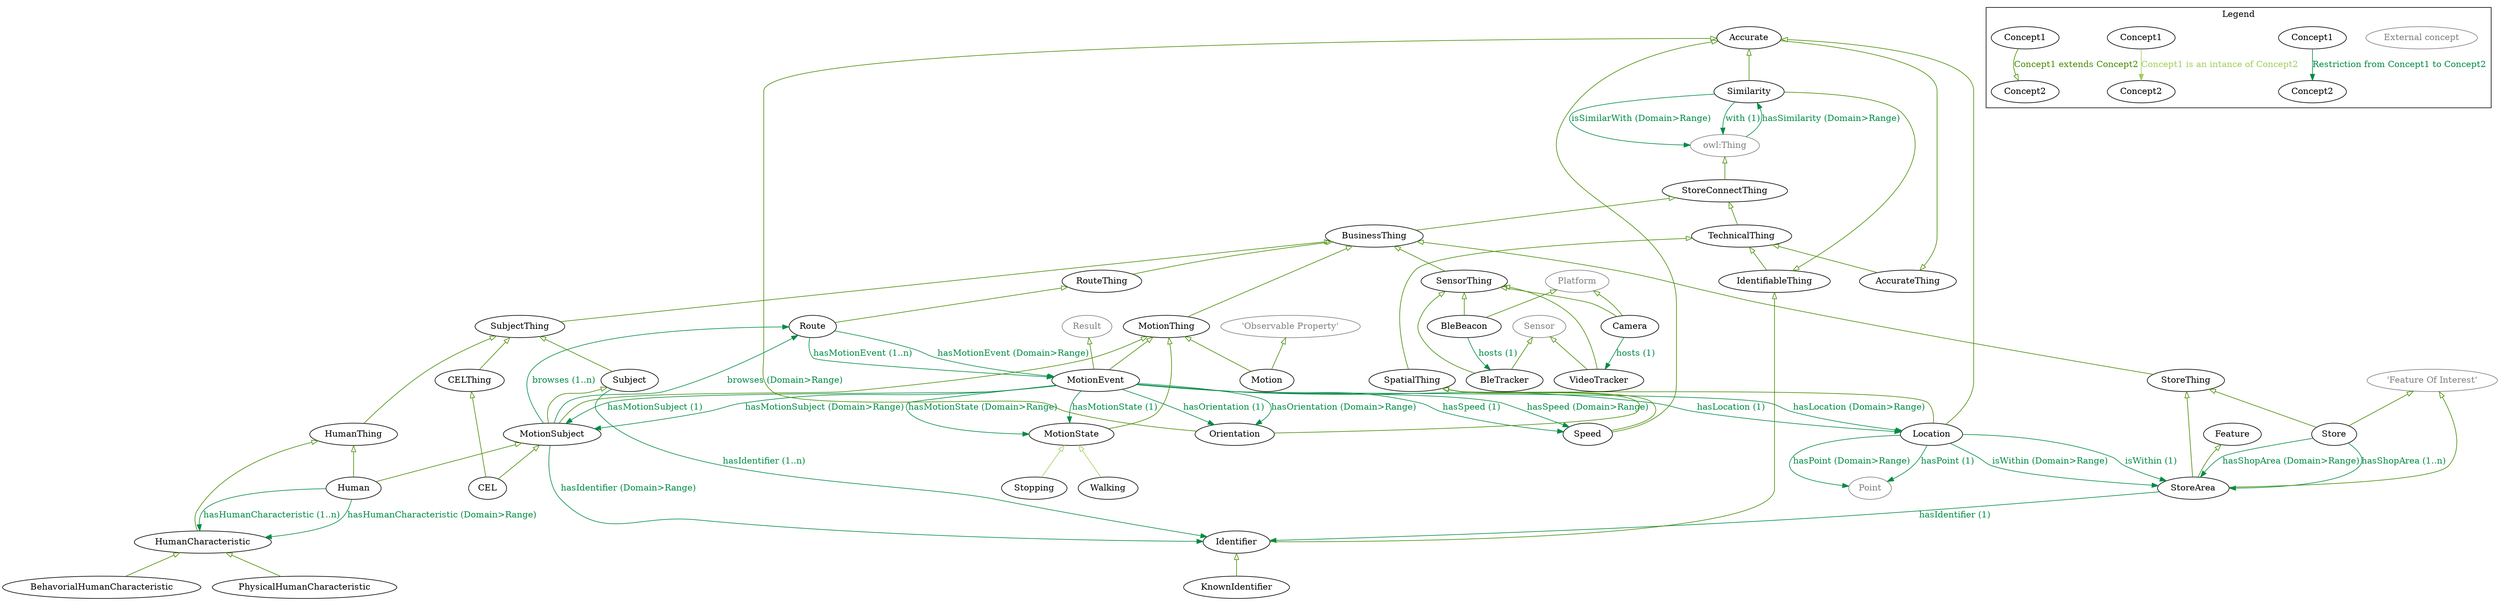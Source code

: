 digraph g {
	"Route" -> "MotionEvent" [color=springgreen4; fontcolor=springgreen4; label="hasMotionEvent (1..n)"]
	"Subject" -> "MotionSubject"  [dir=back; arrowtail=onormal; color=chartreuse4; fontcolor=chartreuse4]
	"Subject" -> "Identifier" [color=springgreen4; fontcolor=springgreen4; label="hasIdentifier (1..n)"]
	"Platform" -> "BleBeacon"  [dir=back; arrowtail=onormal; color=chartreuse4; fontcolor=chartreuse4]
	"MotionSubject" -> "Route" [color=springgreen4; fontcolor=springgreen4; label="browses (Domain>Range)"]
	"Store" -> "StoreArea" [color=springgreen4; fontcolor=springgreen4; label="hasShopArea (Domain>Range)"]
	"MotionThing" -> "MotionEvent"  [dir=back; arrowtail=onormal; color=chartreuse4; fontcolor=chartreuse4]
	"StoreThing" -> "StoreArea"  [dir=back; arrowtail=onormal; color=chartreuse4; fontcolor=chartreuse4]
	"Accurate" -> "Location"  [dir=back; arrowtail=onormal; color=chartreuse4; fontcolor=chartreuse4]
	"StoreThing" -> "Store"  [dir=back; arrowtail=onormal; color=chartreuse4; fontcolor=chartreuse4]
	"StoreArea" -> "Identifier" [color=springgreen4; fontcolor=springgreen4; label="hasIdentifier (1)"]
	"Human" -> "HumanCharacteristic" [color=springgreen4; fontcolor=springgreen4; label="hasHumanCharacteristic (1..n)"]
	"MotionEvent" -> "Location" [color=springgreen4; fontcolor=springgreen4; label="hasLocation (Domain>Range)"]
	"BusinessThing" -> "SubjectThing"  [dir=back; arrowtail=onormal; color=chartreuse4; fontcolor=chartreuse4]
	"MotionThing" -> "MotionSubject"  [dir=back; arrowtail=onormal; color=chartreuse4; fontcolor=chartreuse4]
	"Location" -> "Point" [color=springgreen4; fontcolor=springgreen4; label="hasPoint (1)"]
	"MotionEvent" -> "Speed" [color=springgreen4; fontcolor=springgreen4; label="hasSpeed (1)"]
	"Similarity" -> "owl:Thing" [color=springgreen4; fontcolor=springgreen4; label="isSimilarWith (Domain>Range)"]
	"owl:Thing" -> "StoreConnectThing"  [dir=back; arrowtail=onormal; color=chartreuse4; fontcolor=chartreuse4]
	"StoreConnectThing" -> "TechnicalThing"  [dir=back; arrowtail=onormal; color=chartreuse4; fontcolor=chartreuse4]
	"TechnicalThing" -> "IdentifiableThing"  [dir=back; arrowtail=onormal; color=chartreuse4; fontcolor=chartreuse4]
	"'Feature Of Interest'" -> "StoreArea"  [dir=back; arrowtail=onormal; color=chartreuse4; fontcolor=chartreuse4]
	"MotionState" -> "Stopping"  [dir=back; arrowtail=onormal; color=darkolivegreen3; fontcolor=darkolivegreen3]
	"Location" -> "Point" [color=springgreen4; fontcolor=springgreen4; label="hasPoint (Domain>Range)"]
	"HumanThing" -> "HumanCharacteristic"  [dir=back; arrowtail=onormal; color=chartreuse4; fontcolor=chartreuse4]
	"MotionEvent" -> "Orientation" [color=springgreen4; fontcolor=springgreen4; label="hasOrientation (Domain>Range)"]
	"MotionSubject" -> "Route" [color=springgreen4; fontcolor=springgreen4; label="browses (1..n)"]
	"IdentifiableThing" -> "Identifier"  [dir=back; arrowtail=onormal; color=chartreuse4; fontcolor=chartreuse4]
	"Camera" -> "VideoTracker" [color=springgreen4; fontcolor=springgreen4; label="hosts (1)"]
	"'Observable Property'" -> "Motion"  [dir=back; arrowtail=onormal; color=chartreuse4; fontcolor=chartreuse4]
	"MotionSubject" -> "Human"  [dir=back; arrowtail=onormal; color=chartreuse4; fontcolor=chartreuse4]
	"RouteThing" -> "Route"  [dir=back; arrowtail=onormal; color=chartreuse4; fontcolor=chartreuse4]
	"SensorThing" -> "Camera"  [dir=back; arrowtail=onormal; color=chartreuse4; fontcolor=chartreuse4]
	"Human" -> "HumanCharacteristic" [color=springgreen4; fontcolor=springgreen4; label="hasHumanCharacteristic (Domain>Range)"]
	"IdentifiableThing" -> "Similarity"  [dir=back; arrowtail=onormal; color=chartreuse4; fontcolor=chartreuse4]
	"SpatialThing" -> "Location"  [dir=back; arrowtail=onormal; color=chartreuse4; fontcolor=chartreuse4]
	"MotionEvent" -> "MotionSubject" [color=springgreen4; fontcolor=springgreen4; label="hasMotionSubject (Domain>Range)"]
	"SubjectThing" -> "CELThing"  [dir=back; arrowtail=onormal; color=chartreuse4; fontcolor=chartreuse4]
	"Identifier" -> "KnownIdentifier"  [dir=back; arrowtail=onormal; color=chartreuse4; fontcolor=chartreuse4]
	"AccurateThing" -> "Accurate"  [dir=back; arrowtail=onormal; color=chartreuse4; fontcolor=chartreuse4]
	"MotionState" -> "Walking"  [dir=back; arrowtail=onormal; color=darkolivegreen3; fontcolor=darkolivegreen3]
	"Location" -> "StoreArea" [color=springgreen4; fontcolor=springgreen4; label="isWithin (1)"]
	"MotionThing" -> "MotionState"  [dir=back; arrowtail=onormal; color=chartreuse4; fontcolor=chartreuse4]
	"Location" -> "StoreArea" [color=springgreen4; fontcolor=springgreen4; label="isWithin (Domain>Range)"]
	"CELThing" -> "CEL"  [dir=back; arrowtail=onormal; color=chartreuse4; fontcolor=chartreuse4]
	"Store" -> "StoreArea" [color=springgreen4; fontcolor=springgreen4; label="hasShopArea (1..n)"]
	"'Feature Of Interest'" -> "Store"  [dir=back; arrowtail=onormal; color=chartreuse4; fontcolor=chartreuse4]
	"Result" -> "MotionEvent"  [dir=back; arrowtail=onormal; color=chartreuse4; fontcolor=chartreuse4]
	"Accurate" -> "Orientation"  [dir=back; arrowtail=onormal; color=chartreuse4; fontcolor=chartreuse4]
	"MotionEvent" -> "Location" [color=springgreen4; fontcolor=springgreen4; label="hasLocation (1)"]
	"Accurate" -> "Speed"  [dir=back; arrowtail=onormal; color=chartreuse4; fontcolor=chartreuse4]
	"BleBeacon" -> "BleTracker" [color=springgreen4; fontcolor=springgreen4; label="hosts (1)"]
	"StoreConnectThing" -> "BusinessThing"  [dir=back; arrowtail=onormal; color=chartreuse4; fontcolor=chartreuse4]
	"MotionThing" -> "Motion"  [dir=back; arrowtail=onormal; color=chartreuse4; fontcolor=chartreuse4]
	"MotionSubject" -> "CEL"  [dir=back; arrowtail=onormal; color=chartreuse4; fontcolor=chartreuse4]
	"Feature" -> "StoreArea"  [dir=back; arrowtail=onormal; color=chartreuse4; fontcolor=chartreuse4]
	"SpatialThing" -> "Speed"  [dir=back; arrowtail=onormal; color=chartreuse4; fontcolor=chartreuse4]
	"Route" -> "MotionEvent" [color=springgreen4; fontcolor=springgreen4; label="hasMotionEvent (Domain>Range)"]
	"SubjectThing" -> "HumanThing"  [dir=back; arrowtail=onormal; color=chartreuse4; fontcolor=chartreuse4]
	"BusinessThing" -> "RouteThing"  [dir=back; arrowtail=onormal; color=chartreuse4; fontcolor=chartreuse4]
	"HumanCharacteristic" -> "BehavorialHumanCharacteristic"  [dir=back; arrowtail=onormal; color=chartreuse4; fontcolor=chartreuse4]
	"TechnicalThing" -> "SpatialThing"  [dir=back; arrowtail=onormal; color=chartreuse4; fontcolor=chartreuse4]
	"HumanCharacteristic" -> "PhysicalHumanCharacteristic"  [dir=back; arrowtail=onormal; color=chartreuse4; fontcolor=chartreuse4]
	"Platform" -> "Camera"  [dir=back; arrowtail=onormal; color=chartreuse4; fontcolor=chartreuse4]
	"MotionEvent" -> "Speed" [color=springgreen4; fontcolor=springgreen4; label="hasSpeed (Domain>Range)"]
	"SensorThing" -> "BleTracker"  [dir=back; arrowtail=onormal; color=chartreuse4; fontcolor=chartreuse4]
	"Sensor" -> "BleTracker"  [dir=back; arrowtail=onormal; color=chartreuse4; fontcolor=chartreuse4]
	"HumanThing" -> "Human"  [dir=back; arrowtail=onormal; color=chartreuse4; fontcolor=chartreuse4]
	"TechnicalThing" -> "AccurateThing"  [dir=back; arrowtail=onormal; color=chartreuse4; fontcolor=chartreuse4]
	"Accurate" -> "Similarity"  [dir=back; arrowtail=onormal; color=chartreuse4; fontcolor=chartreuse4]
	"SensorThing" -> "VideoTracker"  [dir=back; arrowtail=onormal; color=chartreuse4; fontcolor=chartreuse4]
	"Sensor" -> "VideoTracker"  [dir=back; arrowtail=onormal; color=chartreuse4; fontcolor=chartreuse4]
	"MotionEvent" -> "MotionState" [color=springgreen4; fontcolor=springgreen4; label="hasMotionState (Domain>Range)"]
	"MotionEvent" -> "Orientation" [color=springgreen4; fontcolor=springgreen4; label="hasOrientation (1)"]
	"MotionSubject" -> "Identifier" [color=springgreen4; fontcolor=springgreen4; label="hasIdentifier (Domain>Range)"]
	"Similarity" -> "owl:Thing" [color=springgreen4; fontcolor=springgreen4; label="with (1)"]
	"SensorThing" -> "BleBeacon"  [dir=back; arrowtail=onormal; color=chartreuse4; fontcolor=chartreuse4]
	"owl:Thing" -> "Similarity" [color=springgreen4; fontcolor=springgreen4; label="hasSimilarity (Domain>Range)"]
	"MotionEvent" -> "MotionState" [color=springgreen4; fontcolor=springgreen4; label="hasMotionState (1)"]
	"MotionEvent" -> "MotionSubject" [color=springgreen4; fontcolor=springgreen4; label="hasMotionSubject (1)"]
	"BusinessThing" -> "StoreThing"  [dir=back; arrowtail=onormal; color=chartreuse4; fontcolor=chartreuse4]
	"SpatialThing" -> "Orientation"  [dir=back; arrowtail=onormal; color=chartreuse4; fontcolor=chartreuse4]
	"BusinessThing" -> "SensorThing"  [dir=back; arrowtail=onormal; color=chartreuse4; fontcolor=chartreuse4]
	"SubjectThing" -> "Subject"  [dir=back; arrowtail=onormal; color=chartreuse4; fontcolor=chartreuse4]
	"BusinessThing" -> "MotionThing"  [dir=back; arrowtail=onormal; color=chartreuse4; fontcolor=chartreuse4]
 "'Feature Of Interest'" [color=grey50; fontcolor=grey50] "Point" [color=grey50; fontcolor=grey50] "owl:Thing" [color=grey50; fontcolor=grey50] "Platform" [color=grey50; fontcolor=grey50] "Sensor" [color=grey50; fontcolor=grey50] "Result" [color=grey50; fontcolor=grey50] "'Observable Property'" [color=grey50; fontcolor=grey50] subgraph cluster_Legend { graph [label="Legend"] External1 [label="External concept"; color=grey50; fontcolor=grey50] Restriction1 [label="Concept1"] Restriction2 [label="Concept2"] Restriction1 -> Restriction2 [color=springgreen4; fontcolor=springgreen4; label="Restriction from Concept1 to Concept2"] Instanciation1 [label="Concept1"] Instanciation2 [label="Concept2"] Instanciation1 -> Instanciation2 [color=darkolivegreen3; fontcolor=darkolivegreen3; label="Concept1 is an intance of Concept2"] Inheritance1 [label="Concept1"] Inheritance2 [label="Concept2"] Inheritance1 -> Inheritance2 [arrowhead=onormal; color=chartreuse4; fontcolor=chartreuse4; label="Concept1 extends Concept2"] } }
